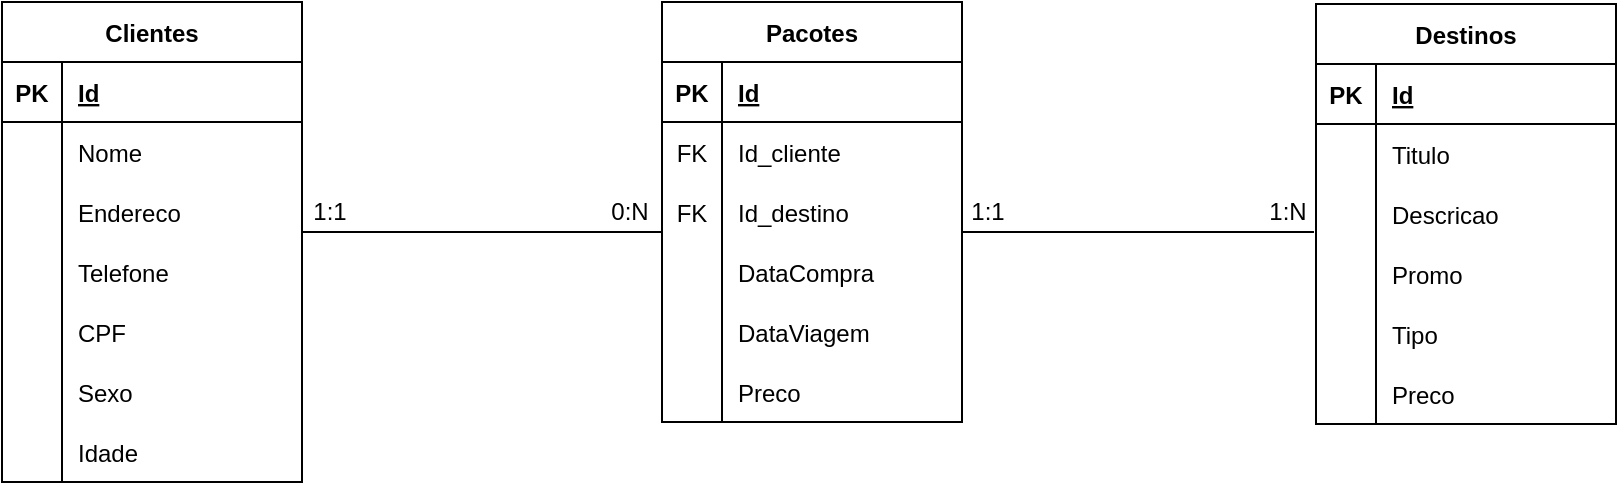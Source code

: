 <mxfile version="16.0.0" type="device"><diagram id="dJuLooKrrioFIsDcG3cR" name="Page-1"><mxGraphModel dx="813" dy="454" grid="1" gridSize="10" guides="1" tooltips="1" connect="1" arrows="1" fold="1" page="1" pageScale="1" pageWidth="827" pageHeight="1169" math="0" shadow="0"><root><mxCell id="0"/><mxCell id="1" parent="0"/><mxCell id="u6SSp9ICHL06uy59r7z--29" value="Clientes" style="shape=table;startSize=30;container=1;collapsible=1;childLayout=tableLayout;fixedRows=1;rowLines=0;fontStyle=1;align=center;resizeLast=1;" parent="1" vertex="1"><mxGeometry x="20" y="50" width="150" height="240" as="geometry"><mxRectangle x="20" y="50" width="70" height="30" as="alternateBounds"/></mxGeometry></mxCell><mxCell id="u6SSp9ICHL06uy59r7z--30" value="" style="shape=partialRectangle;collapsible=0;dropTarget=0;pointerEvents=0;fillColor=none;top=0;left=0;bottom=1;right=0;points=[[0,0.5],[1,0.5]];portConstraint=eastwest;" parent="u6SSp9ICHL06uy59r7z--29" vertex="1"><mxGeometry y="30" width="150" height="30" as="geometry"/></mxCell><mxCell id="u6SSp9ICHL06uy59r7z--31" value="PK" style="shape=partialRectangle;connectable=0;fillColor=none;top=0;left=0;bottom=0;right=0;fontStyle=1;overflow=hidden;" parent="u6SSp9ICHL06uy59r7z--30" vertex="1"><mxGeometry width="30" height="30" as="geometry"><mxRectangle width="30" height="30" as="alternateBounds"/></mxGeometry></mxCell><mxCell id="u6SSp9ICHL06uy59r7z--32" value="Id" style="shape=partialRectangle;connectable=0;fillColor=none;top=0;left=0;bottom=0;right=0;align=left;spacingLeft=6;fontStyle=5;overflow=hidden;" parent="u6SSp9ICHL06uy59r7z--30" vertex="1"><mxGeometry x="30" width="120" height="30" as="geometry"><mxRectangle width="120" height="30" as="alternateBounds"/></mxGeometry></mxCell><mxCell id="u6SSp9ICHL06uy59r7z--33" value="" style="shape=partialRectangle;collapsible=0;dropTarget=0;pointerEvents=0;fillColor=none;top=0;left=0;bottom=0;right=0;points=[[0,0.5],[1,0.5]];portConstraint=eastwest;" parent="u6SSp9ICHL06uy59r7z--29" vertex="1"><mxGeometry y="60" width="150" height="30" as="geometry"/></mxCell><mxCell id="u6SSp9ICHL06uy59r7z--34" value="" style="shape=partialRectangle;connectable=0;fillColor=none;top=0;left=0;bottom=0;right=0;editable=1;overflow=hidden;" parent="u6SSp9ICHL06uy59r7z--33" vertex="1"><mxGeometry width="30" height="30" as="geometry"><mxRectangle width="30" height="30" as="alternateBounds"/></mxGeometry></mxCell><mxCell id="u6SSp9ICHL06uy59r7z--35" value="Nome" style="shape=partialRectangle;connectable=0;fillColor=none;top=0;left=0;bottom=0;right=0;align=left;spacingLeft=6;overflow=hidden;" parent="u6SSp9ICHL06uy59r7z--33" vertex="1"><mxGeometry x="30" width="120" height="30" as="geometry"><mxRectangle width="120" height="30" as="alternateBounds"/></mxGeometry></mxCell><mxCell id="u6SSp9ICHL06uy59r7z--36" value="" style="shape=partialRectangle;collapsible=0;dropTarget=0;pointerEvents=0;fillColor=none;top=0;left=0;bottom=0;right=0;points=[[0,0.5],[1,0.5]];portConstraint=eastwest;" parent="u6SSp9ICHL06uy59r7z--29" vertex="1"><mxGeometry y="90" width="150" height="30" as="geometry"/></mxCell><mxCell id="u6SSp9ICHL06uy59r7z--37" value="" style="shape=partialRectangle;connectable=0;fillColor=none;top=0;left=0;bottom=0;right=0;editable=1;overflow=hidden;" parent="u6SSp9ICHL06uy59r7z--36" vertex="1"><mxGeometry width="30" height="30" as="geometry"><mxRectangle width="30" height="30" as="alternateBounds"/></mxGeometry></mxCell><mxCell id="u6SSp9ICHL06uy59r7z--38" value="Endereco" style="shape=partialRectangle;connectable=0;fillColor=none;top=0;left=0;bottom=0;right=0;align=left;spacingLeft=6;overflow=hidden;" parent="u6SSp9ICHL06uy59r7z--36" vertex="1"><mxGeometry x="30" width="120" height="30" as="geometry"><mxRectangle width="120" height="30" as="alternateBounds"/></mxGeometry></mxCell><mxCell id="u6SSp9ICHL06uy59r7z--39" value="" style="shape=partialRectangle;collapsible=0;dropTarget=0;pointerEvents=0;fillColor=none;top=0;left=0;bottom=0;right=0;points=[[0,0.5],[1,0.5]];portConstraint=eastwest;" parent="u6SSp9ICHL06uy59r7z--29" vertex="1"><mxGeometry y="120" width="150" height="30" as="geometry"/></mxCell><mxCell id="u6SSp9ICHL06uy59r7z--40" value="" style="shape=partialRectangle;connectable=0;fillColor=none;top=0;left=0;bottom=0;right=0;editable=1;overflow=hidden;" parent="u6SSp9ICHL06uy59r7z--39" vertex="1"><mxGeometry width="30" height="30" as="geometry"><mxRectangle width="30" height="30" as="alternateBounds"/></mxGeometry></mxCell><mxCell id="u6SSp9ICHL06uy59r7z--41" value="Telefone" style="shape=partialRectangle;connectable=0;fillColor=none;top=0;left=0;bottom=0;right=0;align=left;spacingLeft=6;overflow=hidden;" parent="u6SSp9ICHL06uy59r7z--39" vertex="1"><mxGeometry x="30" width="120" height="30" as="geometry"><mxRectangle width="120" height="30" as="alternateBounds"/></mxGeometry></mxCell><mxCell id="u6SSp9ICHL06uy59r7z--45" style="shape=partialRectangle;collapsible=0;dropTarget=0;pointerEvents=0;fillColor=none;top=0;left=0;bottom=0;right=0;points=[[0,0.5],[1,0.5]];portConstraint=eastwest;" parent="u6SSp9ICHL06uy59r7z--29" vertex="1"><mxGeometry y="150" width="150" height="30" as="geometry"/></mxCell><mxCell id="u6SSp9ICHL06uy59r7z--46" style="shape=partialRectangle;connectable=0;fillColor=none;top=0;left=0;bottom=0;right=0;editable=1;overflow=hidden;" parent="u6SSp9ICHL06uy59r7z--45" vertex="1"><mxGeometry width="30" height="30" as="geometry"><mxRectangle width="30" height="30" as="alternateBounds"/></mxGeometry></mxCell><mxCell id="u6SSp9ICHL06uy59r7z--47" value="CPF" style="shape=partialRectangle;connectable=0;fillColor=none;top=0;left=0;bottom=0;right=0;align=left;spacingLeft=6;overflow=hidden;" parent="u6SSp9ICHL06uy59r7z--45" vertex="1"><mxGeometry x="30" width="120" height="30" as="geometry"><mxRectangle width="120" height="30" as="alternateBounds"/></mxGeometry></mxCell><mxCell id="u6SSp9ICHL06uy59r7z--51" style="shape=partialRectangle;collapsible=0;dropTarget=0;pointerEvents=0;fillColor=none;top=0;left=0;bottom=0;right=0;points=[[0,0.5],[1,0.5]];portConstraint=eastwest;" parent="u6SSp9ICHL06uy59r7z--29" vertex="1"><mxGeometry y="180" width="150" height="30" as="geometry"/></mxCell><mxCell id="u6SSp9ICHL06uy59r7z--52" style="shape=partialRectangle;connectable=0;fillColor=none;top=0;left=0;bottom=0;right=0;editable=1;overflow=hidden;" parent="u6SSp9ICHL06uy59r7z--51" vertex="1"><mxGeometry width="30" height="30" as="geometry"><mxRectangle width="30" height="30" as="alternateBounds"/></mxGeometry></mxCell><mxCell id="u6SSp9ICHL06uy59r7z--53" value="Sexo" style="shape=partialRectangle;connectable=0;fillColor=none;top=0;left=0;bottom=0;right=0;align=left;spacingLeft=6;overflow=hidden;" parent="u6SSp9ICHL06uy59r7z--51" vertex="1"><mxGeometry x="30" width="120" height="30" as="geometry"><mxRectangle width="120" height="30" as="alternateBounds"/></mxGeometry></mxCell><mxCell id="u6SSp9ICHL06uy59r7z--48" style="shape=partialRectangle;collapsible=0;dropTarget=0;pointerEvents=0;fillColor=none;top=0;left=0;bottom=0;right=0;points=[[0,0.5],[1,0.5]];portConstraint=eastwest;" parent="u6SSp9ICHL06uy59r7z--29" vertex="1"><mxGeometry y="210" width="150" height="30" as="geometry"/></mxCell><mxCell id="u6SSp9ICHL06uy59r7z--49" style="shape=partialRectangle;connectable=0;fillColor=none;top=0;left=0;bottom=0;right=0;editable=1;overflow=hidden;" parent="u6SSp9ICHL06uy59r7z--48" vertex="1"><mxGeometry width="30" height="30" as="geometry"><mxRectangle width="30" height="30" as="alternateBounds"/></mxGeometry></mxCell><mxCell id="u6SSp9ICHL06uy59r7z--50" value="Idade" style="shape=partialRectangle;connectable=0;fillColor=none;top=0;left=0;bottom=0;right=0;align=left;spacingLeft=6;overflow=hidden;" parent="u6SSp9ICHL06uy59r7z--48" vertex="1"><mxGeometry x="30" width="120" height="30" as="geometry"><mxRectangle width="120" height="30" as="alternateBounds"/></mxGeometry></mxCell><mxCell id="u6SSp9ICHL06uy59r7z--54" value="Pacotes" style="shape=table;startSize=30;container=1;collapsible=1;childLayout=tableLayout;fixedRows=1;rowLines=0;fontStyle=1;align=center;resizeLast=1;" parent="1" vertex="1"><mxGeometry x="350" y="50" width="150" height="210" as="geometry"><mxRectangle x="350" y="50" width="70" height="30" as="alternateBounds"/></mxGeometry></mxCell><mxCell id="u6SSp9ICHL06uy59r7z--55" value="" style="shape=partialRectangle;collapsible=0;dropTarget=0;pointerEvents=0;fillColor=none;top=0;left=0;bottom=1;right=0;points=[[0,0.5],[1,0.5]];portConstraint=eastwest;" parent="u6SSp9ICHL06uy59r7z--54" vertex="1"><mxGeometry y="30" width="150" height="30" as="geometry"/></mxCell><mxCell id="u6SSp9ICHL06uy59r7z--56" value="PK" style="shape=partialRectangle;connectable=0;fillColor=none;top=0;left=0;bottom=0;right=0;fontStyle=1;overflow=hidden;" parent="u6SSp9ICHL06uy59r7z--55" vertex="1"><mxGeometry width="30" height="30" as="geometry"><mxRectangle width="30" height="30" as="alternateBounds"/></mxGeometry></mxCell><mxCell id="u6SSp9ICHL06uy59r7z--57" value="Id" style="shape=partialRectangle;connectable=0;fillColor=none;top=0;left=0;bottom=0;right=0;align=left;spacingLeft=6;fontStyle=5;overflow=hidden;" parent="u6SSp9ICHL06uy59r7z--55" vertex="1"><mxGeometry x="30" width="120" height="30" as="geometry"><mxRectangle width="120" height="30" as="alternateBounds"/></mxGeometry></mxCell><mxCell id="u6SSp9ICHL06uy59r7z--58" value="" style="shape=partialRectangle;collapsible=0;dropTarget=0;pointerEvents=0;fillColor=none;top=0;left=0;bottom=0;right=0;points=[[0,0.5],[1,0.5]];portConstraint=eastwest;" parent="u6SSp9ICHL06uy59r7z--54" vertex="1"><mxGeometry y="60" width="150" height="30" as="geometry"/></mxCell><mxCell id="u6SSp9ICHL06uy59r7z--59" value="FK" style="shape=partialRectangle;connectable=0;fillColor=none;top=0;left=0;bottom=0;right=0;editable=1;overflow=hidden;" parent="u6SSp9ICHL06uy59r7z--58" vertex="1"><mxGeometry width="30" height="30" as="geometry"><mxRectangle width="30" height="30" as="alternateBounds"/></mxGeometry></mxCell><mxCell id="u6SSp9ICHL06uy59r7z--60" value="Id_cliente" style="shape=partialRectangle;connectable=0;fillColor=none;top=0;left=0;bottom=0;right=0;align=left;spacingLeft=6;overflow=hidden;" parent="u6SSp9ICHL06uy59r7z--58" vertex="1"><mxGeometry x="30" width="120" height="30" as="geometry"><mxRectangle width="120" height="30" as="alternateBounds"/></mxGeometry></mxCell><mxCell id="s_TIm0i4QZsloj_wYNlW-4" style="shape=partialRectangle;collapsible=0;dropTarget=0;pointerEvents=0;fillColor=none;top=0;left=0;bottom=0;right=0;points=[[0,0.5],[1,0.5]];portConstraint=eastwest;" vertex="1" parent="u6SSp9ICHL06uy59r7z--54"><mxGeometry y="90" width="150" height="30" as="geometry"/></mxCell><mxCell id="s_TIm0i4QZsloj_wYNlW-5" value="FK" style="shape=partialRectangle;connectable=0;fillColor=none;top=0;left=0;bottom=0;right=0;editable=1;overflow=hidden;" vertex="1" parent="s_TIm0i4QZsloj_wYNlW-4"><mxGeometry width="30" height="30" as="geometry"><mxRectangle width="30" height="30" as="alternateBounds"/></mxGeometry></mxCell><mxCell id="s_TIm0i4QZsloj_wYNlW-6" value="Id_destino" style="shape=partialRectangle;connectable=0;fillColor=none;top=0;left=0;bottom=0;right=0;align=left;spacingLeft=6;overflow=hidden;" vertex="1" parent="s_TIm0i4QZsloj_wYNlW-4"><mxGeometry x="30" width="120" height="30" as="geometry"><mxRectangle width="120" height="30" as="alternateBounds"/></mxGeometry></mxCell><mxCell id="u6SSp9ICHL06uy59r7z--61" value="" style="shape=partialRectangle;collapsible=0;dropTarget=0;pointerEvents=0;fillColor=none;top=0;left=0;bottom=0;right=0;points=[[0,0.5],[1,0.5]];portConstraint=eastwest;" parent="u6SSp9ICHL06uy59r7z--54" vertex="1"><mxGeometry y="120" width="150" height="30" as="geometry"/></mxCell><mxCell id="u6SSp9ICHL06uy59r7z--62" value="" style="shape=partialRectangle;connectable=0;fillColor=none;top=0;left=0;bottom=0;right=0;editable=1;overflow=hidden;" parent="u6SSp9ICHL06uy59r7z--61" vertex="1"><mxGeometry width="30" height="30" as="geometry"><mxRectangle width="30" height="30" as="alternateBounds"/></mxGeometry></mxCell><mxCell id="u6SSp9ICHL06uy59r7z--63" value="DataCompra" style="shape=partialRectangle;connectable=0;fillColor=none;top=0;left=0;bottom=0;right=0;align=left;spacingLeft=6;overflow=hidden;" parent="u6SSp9ICHL06uy59r7z--61" vertex="1"><mxGeometry x="30" width="120" height="30" as="geometry"><mxRectangle width="120" height="30" as="alternateBounds"/></mxGeometry></mxCell><mxCell id="u6SSp9ICHL06uy59r7z--64" value="" style="shape=partialRectangle;collapsible=0;dropTarget=0;pointerEvents=0;fillColor=none;top=0;left=0;bottom=0;right=0;points=[[0,0.5],[1,0.5]];portConstraint=eastwest;" parent="u6SSp9ICHL06uy59r7z--54" vertex="1"><mxGeometry y="150" width="150" height="30" as="geometry"/></mxCell><mxCell id="u6SSp9ICHL06uy59r7z--65" value="" style="shape=partialRectangle;connectable=0;fillColor=none;top=0;left=0;bottom=0;right=0;editable=1;overflow=hidden;" parent="u6SSp9ICHL06uy59r7z--64" vertex="1"><mxGeometry width="30" height="30" as="geometry"><mxRectangle width="30" height="30" as="alternateBounds"/></mxGeometry></mxCell><mxCell id="u6SSp9ICHL06uy59r7z--66" value="DataViagem" style="shape=partialRectangle;connectable=0;fillColor=none;top=0;left=0;bottom=0;right=0;align=left;spacingLeft=6;overflow=hidden;" parent="u6SSp9ICHL06uy59r7z--64" vertex="1"><mxGeometry x="30" width="120" height="30" as="geometry"><mxRectangle width="120" height="30" as="alternateBounds"/></mxGeometry></mxCell><mxCell id="u6SSp9ICHL06uy59r7z--67" style="shape=partialRectangle;collapsible=0;dropTarget=0;pointerEvents=0;fillColor=none;top=0;left=0;bottom=0;right=0;points=[[0,0.5],[1,0.5]];portConstraint=eastwest;" parent="u6SSp9ICHL06uy59r7z--54" vertex="1"><mxGeometry y="180" width="150" height="30" as="geometry"/></mxCell><mxCell id="u6SSp9ICHL06uy59r7z--68" style="shape=partialRectangle;connectable=0;fillColor=none;top=0;left=0;bottom=0;right=0;editable=1;overflow=hidden;" parent="u6SSp9ICHL06uy59r7z--67" vertex="1"><mxGeometry width="30" height="30" as="geometry"><mxRectangle width="30" height="30" as="alternateBounds"/></mxGeometry></mxCell><mxCell id="u6SSp9ICHL06uy59r7z--69" value="Preco" style="shape=partialRectangle;connectable=0;fillColor=none;top=0;left=0;bottom=0;right=0;align=left;spacingLeft=6;overflow=hidden;" parent="u6SSp9ICHL06uy59r7z--67" vertex="1"><mxGeometry x="30" width="120" height="30" as="geometry"><mxRectangle width="120" height="30" as="alternateBounds"/></mxGeometry></mxCell><mxCell id="u6SSp9ICHL06uy59r7z--73" value="" style="line;strokeWidth=1;rotatable=0;dashed=0;labelPosition=right;align=left;verticalAlign=middle;spacingTop=0;spacingLeft=6;points=[];portConstraint=eastwest;" parent="1" vertex="1"><mxGeometry x="170" y="160" width="180" height="10" as="geometry"/></mxCell><mxCell id="u6SSp9ICHL06uy59r7z--74" value="1:1" style="text;html=1;strokeColor=none;fillColor=none;align=center;verticalAlign=middle;whiteSpace=wrap;rounded=0;" parent="1" vertex="1"><mxGeometry x="154" y="140" width="60" height="30" as="geometry"/></mxCell><mxCell id="u6SSp9ICHL06uy59r7z--75" value="0:N" style="text;html=1;strokeColor=none;fillColor=none;align=center;verticalAlign=middle;whiteSpace=wrap;rounded=0;" parent="1" vertex="1"><mxGeometry x="304" y="140" width="60" height="30" as="geometry"/></mxCell><mxCell id="u6SSp9ICHL06uy59r7z--113" value="" style="line;strokeWidth=1;rotatable=0;dashed=0;labelPosition=right;align=left;verticalAlign=middle;spacingTop=0;spacingLeft=6;points=[];portConstraint=eastwest;" parent="1" vertex="1"><mxGeometry x="500" y="160" width="176" height="10" as="geometry"/></mxCell><mxCell id="u6SSp9ICHL06uy59r7z--114" value="1:1" style="text;html=1;strokeColor=none;fillColor=none;align=center;verticalAlign=middle;whiteSpace=wrap;rounded=0;" parent="1" vertex="1"><mxGeometry x="483" y="140" width="60" height="30" as="geometry"/></mxCell><mxCell id="u6SSp9ICHL06uy59r7z--115" value="1:N" style="text;html=1;strokeColor=none;fillColor=none;align=center;verticalAlign=middle;whiteSpace=wrap;rounded=0;" parent="1" vertex="1"><mxGeometry x="633" y="140" width="60" height="30" as="geometry"/></mxCell><mxCell id="u6SSp9ICHL06uy59r7z--129" value="Destinos" style="shape=table;startSize=30;container=1;collapsible=1;childLayout=tableLayout;fixedRows=1;rowLines=0;fontStyle=1;align=center;resizeLast=1;" parent="1" vertex="1"><mxGeometry x="677" y="51" width="150" height="210" as="geometry"/></mxCell><mxCell id="u6SSp9ICHL06uy59r7z--130" value="" style="shape=partialRectangle;collapsible=0;dropTarget=0;pointerEvents=0;fillColor=none;top=0;left=0;bottom=1;right=0;points=[[0,0.5],[1,0.5]];portConstraint=eastwest;" parent="u6SSp9ICHL06uy59r7z--129" vertex="1"><mxGeometry y="30" width="150" height="30" as="geometry"/></mxCell><mxCell id="u6SSp9ICHL06uy59r7z--131" value="PK" style="shape=partialRectangle;connectable=0;fillColor=none;top=0;left=0;bottom=0;right=0;fontStyle=1;overflow=hidden;" parent="u6SSp9ICHL06uy59r7z--130" vertex="1"><mxGeometry width="30" height="30" as="geometry"><mxRectangle width="30" height="30" as="alternateBounds"/></mxGeometry></mxCell><mxCell id="u6SSp9ICHL06uy59r7z--132" value="Id" style="shape=partialRectangle;connectable=0;fillColor=none;top=0;left=0;bottom=0;right=0;align=left;spacingLeft=6;fontStyle=5;overflow=hidden;" parent="u6SSp9ICHL06uy59r7z--130" vertex="1"><mxGeometry x="30" width="120" height="30" as="geometry"><mxRectangle width="120" height="30" as="alternateBounds"/></mxGeometry></mxCell><mxCell id="u6SSp9ICHL06uy59r7z--133" value="" style="shape=partialRectangle;collapsible=0;dropTarget=0;pointerEvents=0;fillColor=none;top=0;left=0;bottom=0;right=0;points=[[0,0.5],[1,0.5]];portConstraint=eastwest;" parent="u6SSp9ICHL06uy59r7z--129" vertex="1"><mxGeometry y="60" width="150" height="30" as="geometry"/></mxCell><mxCell id="u6SSp9ICHL06uy59r7z--134" value="" style="shape=partialRectangle;connectable=0;fillColor=none;top=0;left=0;bottom=0;right=0;editable=1;overflow=hidden;" parent="u6SSp9ICHL06uy59r7z--133" vertex="1"><mxGeometry width="30" height="30" as="geometry"><mxRectangle width="30" height="30" as="alternateBounds"/></mxGeometry></mxCell><mxCell id="u6SSp9ICHL06uy59r7z--135" value="Titulo" style="shape=partialRectangle;connectable=0;fillColor=none;top=0;left=0;bottom=0;right=0;align=left;spacingLeft=6;overflow=hidden;" parent="u6SSp9ICHL06uy59r7z--133" vertex="1"><mxGeometry x="30" width="120" height="30" as="geometry"><mxRectangle width="120" height="30" as="alternateBounds"/></mxGeometry></mxCell><mxCell id="u6SSp9ICHL06uy59r7z--136" value="" style="shape=partialRectangle;collapsible=0;dropTarget=0;pointerEvents=0;fillColor=none;top=0;left=0;bottom=0;right=0;points=[[0,0.5],[1,0.5]];portConstraint=eastwest;" parent="u6SSp9ICHL06uy59r7z--129" vertex="1"><mxGeometry y="90" width="150" height="30" as="geometry"/></mxCell><mxCell id="u6SSp9ICHL06uy59r7z--137" value="" style="shape=partialRectangle;connectable=0;fillColor=none;top=0;left=0;bottom=0;right=0;editable=1;overflow=hidden;" parent="u6SSp9ICHL06uy59r7z--136" vertex="1"><mxGeometry width="30" height="30" as="geometry"><mxRectangle width="30" height="30" as="alternateBounds"/></mxGeometry></mxCell><mxCell id="u6SSp9ICHL06uy59r7z--138" value="Descricao" style="shape=partialRectangle;connectable=0;fillColor=none;top=0;left=0;bottom=0;right=0;align=left;spacingLeft=6;overflow=hidden;" parent="u6SSp9ICHL06uy59r7z--136" vertex="1"><mxGeometry x="30" width="120" height="30" as="geometry"><mxRectangle width="120" height="30" as="alternateBounds"/></mxGeometry></mxCell><mxCell id="u6SSp9ICHL06uy59r7z--139" value="" style="shape=partialRectangle;collapsible=0;dropTarget=0;pointerEvents=0;fillColor=none;top=0;left=0;bottom=0;right=0;points=[[0,0.5],[1,0.5]];portConstraint=eastwest;" parent="u6SSp9ICHL06uy59r7z--129" vertex="1"><mxGeometry y="120" width="150" height="30" as="geometry"/></mxCell><mxCell id="u6SSp9ICHL06uy59r7z--140" value="" style="shape=partialRectangle;connectable=0;fillColor=none;top=0;left=0;bottom=0;right=0;editable=1;overflow=hidden;" parent="u6SSp9ICHL06uy59r7z--139" vertex="1"><mxGeometry width="30" height="30" as="geometry"><mxRectangle width="30" height="30" as="alternateBounds"/></mxGeometry></mxCell><mxCell id="u6SSp9ICHL06uy59r7z--141" value="Promo" style="shape=partialRectangle;connectable=0;fillColor=none;top=0;left=0;bottom=0;right=0;align=left;spacingLeft=6;overflow=hidden;" parent="u6SSp9ICHL06uy59r7z--139" vertex="1"><mxGeometry x="30" width="120" height="30" as="geometry"><mxRectangle width="120" height="30" as="alternateBounds"/></mxGeometry></mxCell><mxCell id="s_TIm0i4QZsloj_wYNlW-13" style="shape=partialRectangle;collapsible=0;dropTarget=0;pointerEvents=0;fillColor=none;top=0;left=0;bottom=0;right=0;points=[[0,0.5],[1,0.5]];portConstraint=eastwest;" vertex="1" parent="u6SSp9ICHL06uy59r7z--129"><mxGeometry y="150" width="150" height="30" as="geometry"/></mxCell><mxCell id="s_TIm0i4QZsloj_wYNlW-14" style="shape=partialRectangle;connectable=0;fillColor=none;top=0;left=0;bottom=0;right=0;editable=1;overflow=hidden;" vertex="1" parent="s_TIm0i4QZsloj_wYNlW-13"><mxGeometry width="30" height="30" as="geometry"><mxRectangle width="30" height="30" as="alternateBounds"/></mxGeometry></mxCell><mxCell id="s_TIm0i4QZsloj_wYNlW-15" value="Tipo" style="shape=partialRectangle;connectable=0;fillColor=none;top=0;left=0;bottom=0;right=0;align=left;spacingLeft=6;overflow=hidden;" vertex="1" parent="s_TIm0i4QZsloj_wYNlW-13"><mxGeometry x="30" width="120" height="30" as="geometry"><mxRectangle width="120" height="30" as="alternateBounds"/></mxGeometry></mxCell><mxCell id="s_TIm0i4QZsloj_wYNlW-10" style="shape=partialRectangle;collapsible=0;dropTarget=0;pointerEvents=0;fillColor=none;top=0;left=0;bottom=0;right=0;points=[[0,0.5],[1,0.5]];portConstraint=eastwest;" vertex="1" parent="u6SSp9ICHL06uy59r7z--129"><mxGeometry y="180" width="150" height="30" as="geometry"/></mxCell><mxCell id="s_TIm0i4QZsloj_wYNlW-11" style="shape=partialRectangle;connectable=0;fillColor=none;top=0;left=0;bottom=0;right=0;editable=1;overflow=hidden;" vertex="1" parent="s_TIm0i4QZsloj_wYNlW-10"><mxGeometry width="30" height="30" as="geometry"><mxRectangle width="30" height="30" as="alternateBounds"/></mxGeometry></mxCell><mxCell id="s_TIm0i4QZsloj_wYNlW-12" value="Preco" style="shape=partialRectangle;connectable=0;fillColor=none;top=0;left=0;bottom=0;right=0;align=left;spacingLeft=6;overflow=hidden;" vertex="1" parent="s_TIm0i4QZsloj_wYNlW-10"><mxGeometry x="30" width="120" height="30" as="geometry"><mxRectangle width="120" height="30" as="alternateBounds"/></mxGeometry></mxCell></root></mxGraphModel></diagram></mxfile>